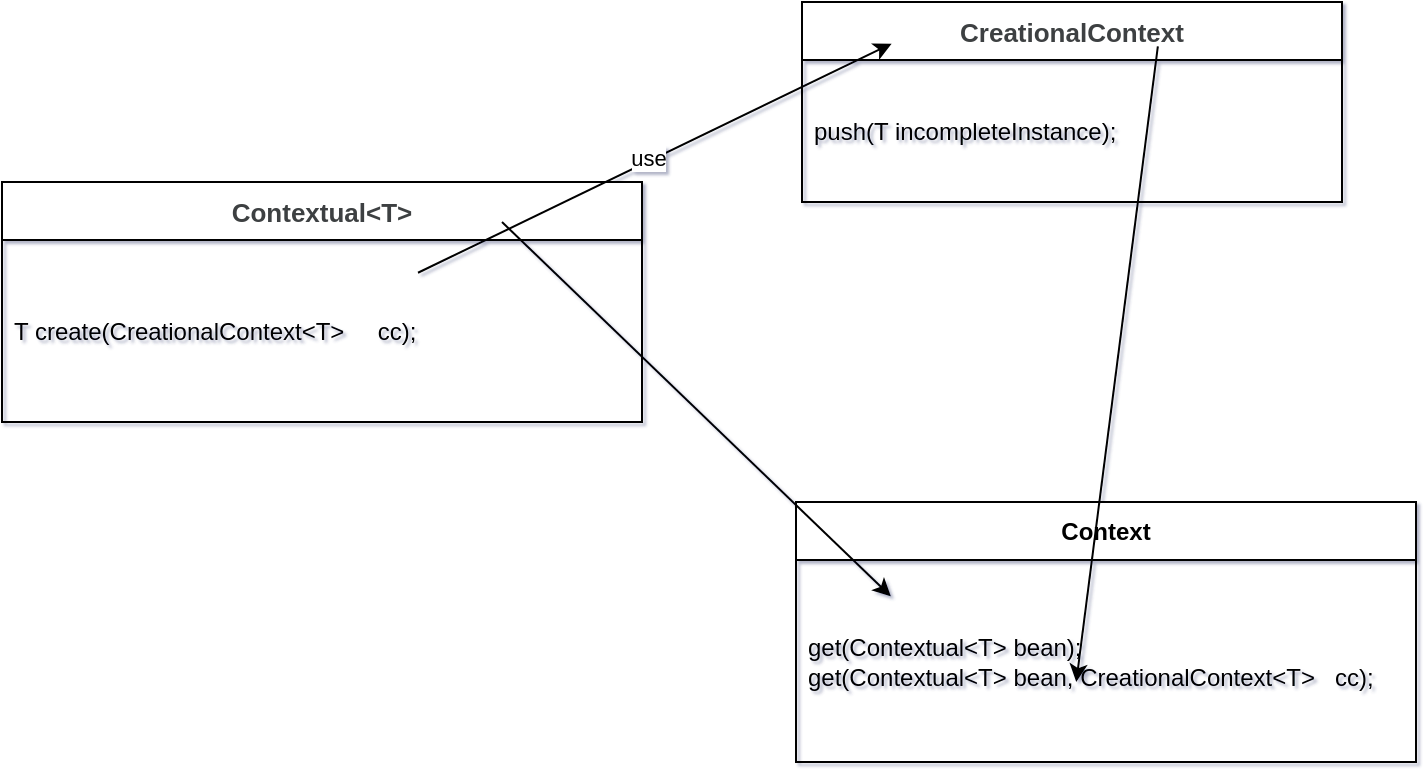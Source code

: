 <mxfile version="24.0.8" type="github">
  <diagram name="Page-1" id="0N7xiwsuFp821j7X7Neb">
    <mxGraphModel dx="907" dy="492" grid="1" gridSize="10" guides="1" tooltips="1" connect="0" arrows="0" fold="1" page="1" pageScale="1" pageWidth="827" pageHeight="1169" math="0" shadow="1">
      <root>
        <mxCell id="0" />
        <mxCell id="1" parent="0" />
        <mxCell id="MiVUtZi2EGwywZ2NmoIj-4" value="&lt;span data-darkreader-inline-bgcolor=&quot;&quot; data-darkreader-inline-color=&quot;&quot; style=&quot;color: rgb(62, 65, 66); font-family: &amp;quot;Microsoft YaHei&amp;quot;, 微软雅黑, Arial; font-size: 13px; background-color: rgba(227, 222, 214, 0.01); --darkreader-inline-color: #494c4d; --darkreader-inline-bgcolor: rgba(202, 196, 187, 0.01);&quot;&gt;Contextual&amp;lt;T&amp;gt;&lt;/span&gt;" style="swimlane;fontStyle=1;align=center;verticalAlign=middle;childLayout=stackLayout;horizontal=1;startSize=29;horizontalStack=0;resizeParent=1;resizeParentMax=0;resizeLast=0;collapsible=0;marginBottom=0;html=1;whiteSpace=wrap;" parent="1" vertex="1">
          <mxGeometry x="120" y="170" width="320" height="120" as="geometry" />
        </mxCell>
        <mxCell id="MiVUtZi2EGwywZ2NmoIj-6" value="T create(CreationalContext&amp;lt;T&amp;gt;&amp;nbsp; &amp;nbsp; &amp;nbsp;cc);" style="text;html=1;strokeColor=none;fillColor=none;align=left;verticalAlign=middle;spacingLeft=4;spacingRight=4;overflow=hidden;rotatable=0;points=[[0,0.5],[1,0.5]];portConstraint=eastwest;whiteSpace=wrap;" parent="MiVUtZi2EGwywZ2NmoIj-4" vertex="1">
          <mxGeometry y="29" width="320" height="91" as="geometry" />
        </mxCell>
        <mxCell id="MiVUtZi2EGwywZ2NmoIj-8" value="Context" style="swimlane;fontStyle=1;align=center;verticalAlign=middle;childLayout=stackLayout;horizontal=1;startSize=29;horizontalStack=0;resizeParent=1;resizeParentMax=0;resizeLast=0;collapsible=0;marginBottom=0;html=1;whiteSpace=wrap;" parent="1" vertex="1">
          <mxGeometry x="517" y="330" width="310" height="130" as="geometry" />
        </mxCell>
        <mxCell id="MiVUtZi2EGwywZ2NmoIj-10" value="&lt;div&gt;get(Contextual&amp;lt;T&amp;gt; bean);&lt;/div&gt;&lt;div&gt;get(Contextual&amp;lt;T&amp;gt; bean, CreationalContext&amp;lt;T&amp;gt;&amp;nbsp; &amp;nbsp;cc);&lt;/div&gt;" style="text;html=1;strokeColor=none;fillColor=none;align=left;verticalAlign=middle;spacingLeft=4;spacingRight=4;overflow=hidden;rotatable=0;points=[[0,0.5],[1,0.5]];portConstraint=eastwest;whiteSpace=wrap;" parent="MiVUtZi2EGwywZ2NmoIj-8" vertex="1">
          <mxGeometry y="29" width="310" height="101" as="geometry" />
        </mxCell>
        <mxCell id="MiVUtZi2EGwywZ2NmoIj-11" value="&lt;span data-darkreader-inline-bgcolor=&quot;&quot; data-darkreader-inline-color=&quot;&quot; style=&quot;color: rgb(62, 65, 66); font-family: &amp;quot;Microsoft YaHei&amp;quot;, 微软雅黑, Arial; font-size: 13px; background-color: rgba(227, 222, 214, 0.01); --darkreader-inline-color: #494c4d; --darkreader-inline-bgcolor: rgba(202, 196, 187, 0.01);&quot;&gt;CreationalContext&lt;/span&gt;" style="swimlane;fontStyle=1;align=center;verticalAlign=middle;childLayout=stackLayout;horizontal=1;startSize=29;horizontalStack=0;resizeParent=1;resizeParentMax=0;resizeLast=0;collapsible=0;marginBottom=0;html=1;whiteSpace=wrap;" parent="1" vertex="1">
          <mxGeometry x="520" y="80" width="270" height="100" as="geometry" />
        </mxCell>
        <mxCell id="MiVUtZi2EGwywZ2NmoIj-13" value="push(T incompleteInstance);" style="text;html=1;strokeColor=none;fillColor=none;align=left;verticalAlign=middle;spacingLeft=4;spacingRight=4;overflow=hidden;rotatable=0;points=[[0,0.5],[1,0.5]];portConstraint=eastwest;whiteSpace=wrap;" parent="MiVUtZi2EGwywZ2NmoIj-11" vertex="1">
          <mxGeometry y="29" width="270" height="71" as="geometry" />
        </mxCell>
        <mxCell id="MiVUtZi2EGwywZ2NmoIj-15" value="" style="endArrow=none;html=1;rounded=0;exitX=0.166;exitY=-0.115;exitDx=0;exitDy=0;exitPerimeter=0;entryX=0.65;entryY=0.18;entryDx=0;entryDy=0;entryPerimeter=0;strokeColor=default;startArrow=classic;startFill=1;endFill=0;" parent="1" source="MiVUtZi2EGwywZ2NmoIj-13" target="MiVUtZi2EGwywZ2NmoIj-6" edge="1">
          <mxGeometry width="50" height="50" relative="1" as="geometry">
            <mxPoint x="490" y="110" as="sourcePoint" />
            <mxPoint x="420" y="280" as="targetPoint" />
          </mxGeometry>
        </mxCell>
        <mxCell id="aFtbFT9ZpgI-mbELzcgs-1" value="use" style="edgeLabel;html=1;align=center;verticalAlign=middle;resizable=0;points=[];" vertex="1" connectable="0" parent="MiVUtZi2EGwywZ2NmoIj-15">
          <mxGeometry x="0.03" y="-1" relative="1" as="geometry">
            <mxPoint y="-1" as="offset" />
          </mxGeometry>
        </mxCell>
        <mxCell id="MiVUtZi2EGwywZ2NmoIj-16" value="" style="endArrow=classic;html=1;rounded=0;exitX=0.659;exitY=-0.096;exitDx=0;exitDy=0;exitPerimeter=0;entryX=0.452;entryY=0.604;entryDx=0;entryDy=0;entryPerimeter=0;" parent="1" source="MiVUtZi2EGwywZ2NmoIj-13" target="MiVUtZi2EGwywZ2NmoIj-10" edge="1">
          <mxGeometry width="50" height="50" relative="1" as="geometry">
            <mxPoint x="470" y="320" as="sourcePoint" />
            <mxPoint x="740" y="270" as="targetPoint" />
          </mxGeometry>
        </mxCell>
        <mxCell id="MiVUtZi2EGwywZ2NmoIj-17" value="" style="endArrow=classic;html=1;rounded=0;entryX=0.153;entryY=0.18;entryDx=0;entryDy=0;entryPerimeter=0;" parent="1" target="MiVUtZi2EGwywZ2NmoIj-10" edge="1">
          <mxGeometry width="50" height="50" relative="1" as="geometry">
            <mxPoint x="370" y="190" as="sourcePoint" />
            <mxPoint x="370" y="320" as="targetPoint" />
          </mxGeometry>
        </mxCell>
      </root>
    </mxGraphModel>
  </diagram>
</mxfile>
